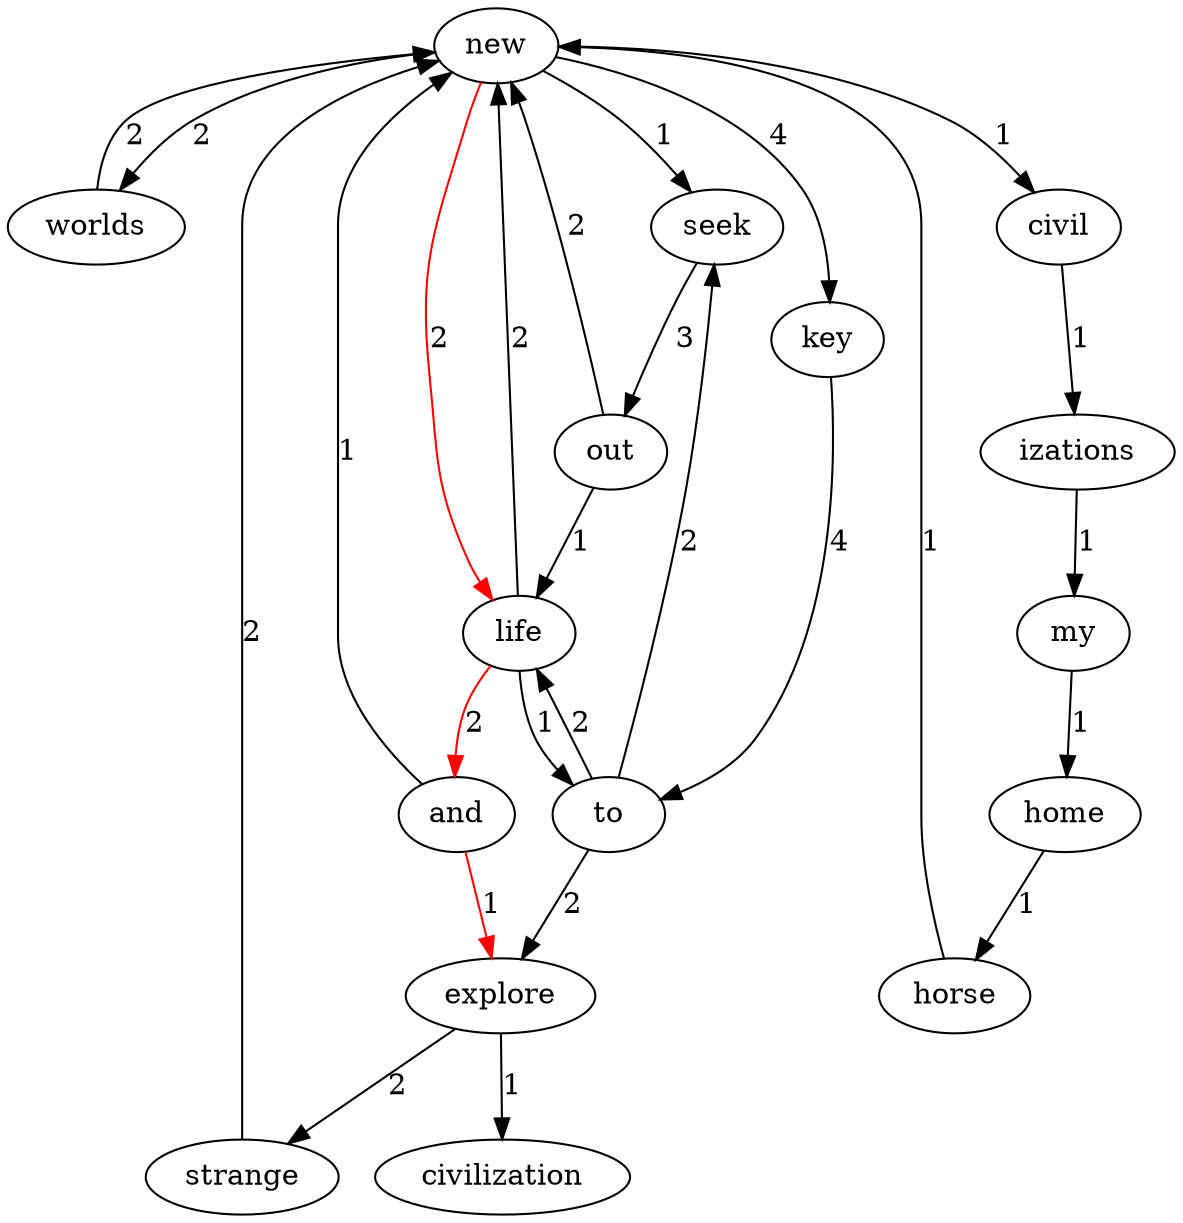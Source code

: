 digraph g{
new;
izations;
worlds;
explore;
civilization;
my;
seek;
strange;
life;
out;
home;
horse;
and;
civil;
to;
key;
new->worlds[label=2];
new->key[label=4];
new->life[label=2,color=red];
new->civil[label=1];
new->seek[label=1];
izations->my[label=1];
worlds->new[label=2];
explore->strange[label=2];
explore->civilization[label=1];
my->home[label=1];
seek->out[label=3];
strange->new[label=2];
life->new[label=2];
life->and[label=2,color=red];
life->to[label=1];
out->new[label=2];
out->life[label=1];
home->horse[label=1];
horse->new[label=1];
and->new[label=1];
and->explore[label=1,color=red];
civil->izations[label=1];
to->explore[label=2];
to->life[label=2];
to->seek[label=2];
key->to[label=4];
}